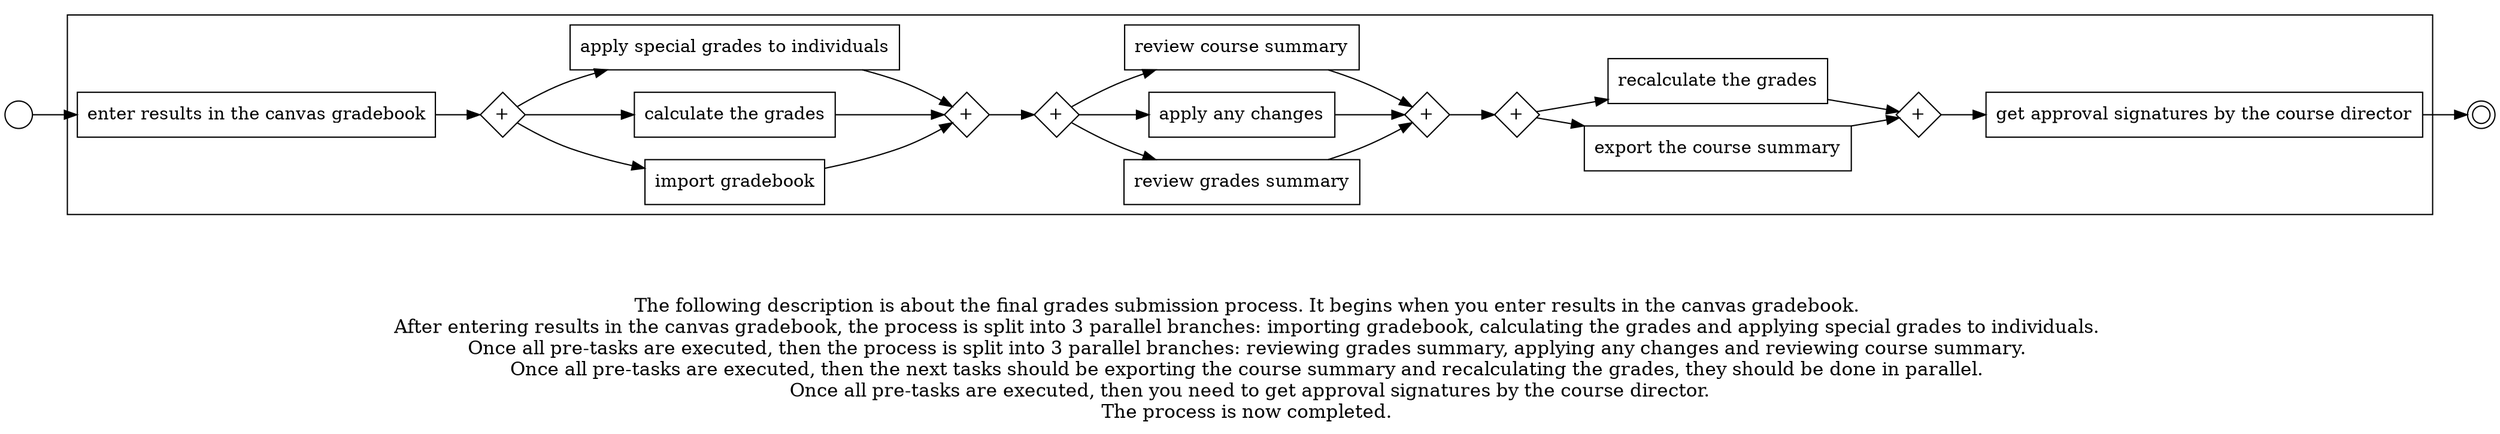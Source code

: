 digraph "final grades submission process_38" {
	graph [rankdir=LR]
	START_NODE [label="" shape=circle width=0.3]
	subgraph CLUSTER_0 {
		"enter results in the canvas gradebook" [shape=box]
		"AND_SPLIT--2. Apply special grades or criteria_F8QH" [label="+" fixedsize=true shape=diamond width=0.5]
		"enter results in the canvas gradebook" -> "AND_SPLIT--2. Apply special grades or criteria_F8QH"
		"import gradebook" [shape=box]
		"AND_SPLIT--2. Apply special grades or criteria_F8QH" -> "import gradebook"
		"calculate the grades" [shape=box]
		"AND_SPLIT--2. Apply special grades or criteria_F8QH" -> "calculate the grades"
		"apply special grades to individuals" [shape=box]
		"AND_SPLIT--2. Apply special grades or criteria_F8QH" -> "apply special grades to individuals"
		"AND_JOIN--2. Apply special grades or criteria_F8QH" [label="+" fixedsize=true shape=diamond width=0.5]
		"import gradebook" -> "AND_JOIN--2. Apply special grades or criteria_F8QH"
		"calculate the grades" -> "AND_JOIN--2. Apply special grades or criteria_F8QH"
		"apply special grades to individuals" -> "AND_JOIN--2. Apply special grades or criteria_F8QH"
		"AND_SPLIT--3. Review grades and course summary_O7QZ" [label="+" fixedsize=true shape=diamond width=0.5]
		"AND_JOIN--2. Apply special grades or criteria_F8QH" -> "AND_SPLIT--3. Review grades and course summary_O7QZ"
		"review grades summary" [shape=box]
		"AND_SPLIT--3. Review grades and course summary_O7QZ" -> "review grades summary"
		"apply any changes" [shape=box]
		"AND_SPLIT--3. Review grades and course summary_O7QZ" -> "apply any changes"
		"review course summary" [shape=box]
		"AND_SPLIT--3. Review grades and course summary_O7QZ" -> "review course summary"
		"AND_JOIN--3. Review grades and course summary_O7QZ" [label="+" fixedsize=true shape=diamond width=0.5]
		"review grades summary" -> "AND_JOIN--3. Review grades and course summary_O7QZ"
		"apply any changes" -> "AND_JOIN--3. Review grades and course summary_O7QZ"
		"review course summary" -> "AND_JOIN--3. Review grades and course summary_O7QZ"
		"AND_SPLIT--4. Re-calculate and get approval_BVYZ" [label="+" fixedsize=true shape=diamond width=0.5]
		"AND_JOIN--3. Review grades and course summary_O7QZ" -> "AND_SPLIT--4. Re-calculate and get approval_BVYZ"
		"export the course summary" [shape=box]
		"AND_SPLIT--4. Re-calculate and get approval_BVYZ" -> "export the course summary"
		"recalculate the grades" [shape=box]
		"AND_SPLIT--4. Re-calculate and get approval_BVYZ" -> "recalculate the grades"
		"AND_JOIN--4. Re-calculate and get approval_BVYZ" [label="+" fixedsize=true shape=diamond width=0.5]
		"export the course summary" -> "AND_JOIN--4. Re-calculate and get approval_BVYZ"
		"recalculate the grades" -> "AND_JOIN--4. Re-calculate and get approval_BVYZ"
		"get approval signatures by the course director" [shape=box]
		"AND_JOIN--4. Re-calculate and get approval_BVYZ" -> "get approval signatures by the course director"
	}
	START_NODE -> "enter results in the canvas gradebook"
	END_NODE [label="" shape=doublecircle width=0.2]
	"get approval signatures by the course director" -> END_NODE
	fontsize=15 label="\n\n
The following description is about the final grades submission process. It begins when you enter results in the canvas gradebook. 
After entering results in the canvas gradebook, the process is split into 3 parallel branches: importing gradebook, calculating the grades and applying special grades to individuals. 
Once all pre-tasks are executed, then the process is split into 3 parallel branches: reviewing grades summary, applying any changes and reviewing course summary. 
Once all pre-tasks are executed, then the next tasks should be exporting the course summary and recalculating the grades, they should be done in parallel. 
Once all pre-tasks are executed, then you need to get approval signatures by the course director.
The process is now completed. 
"
}
